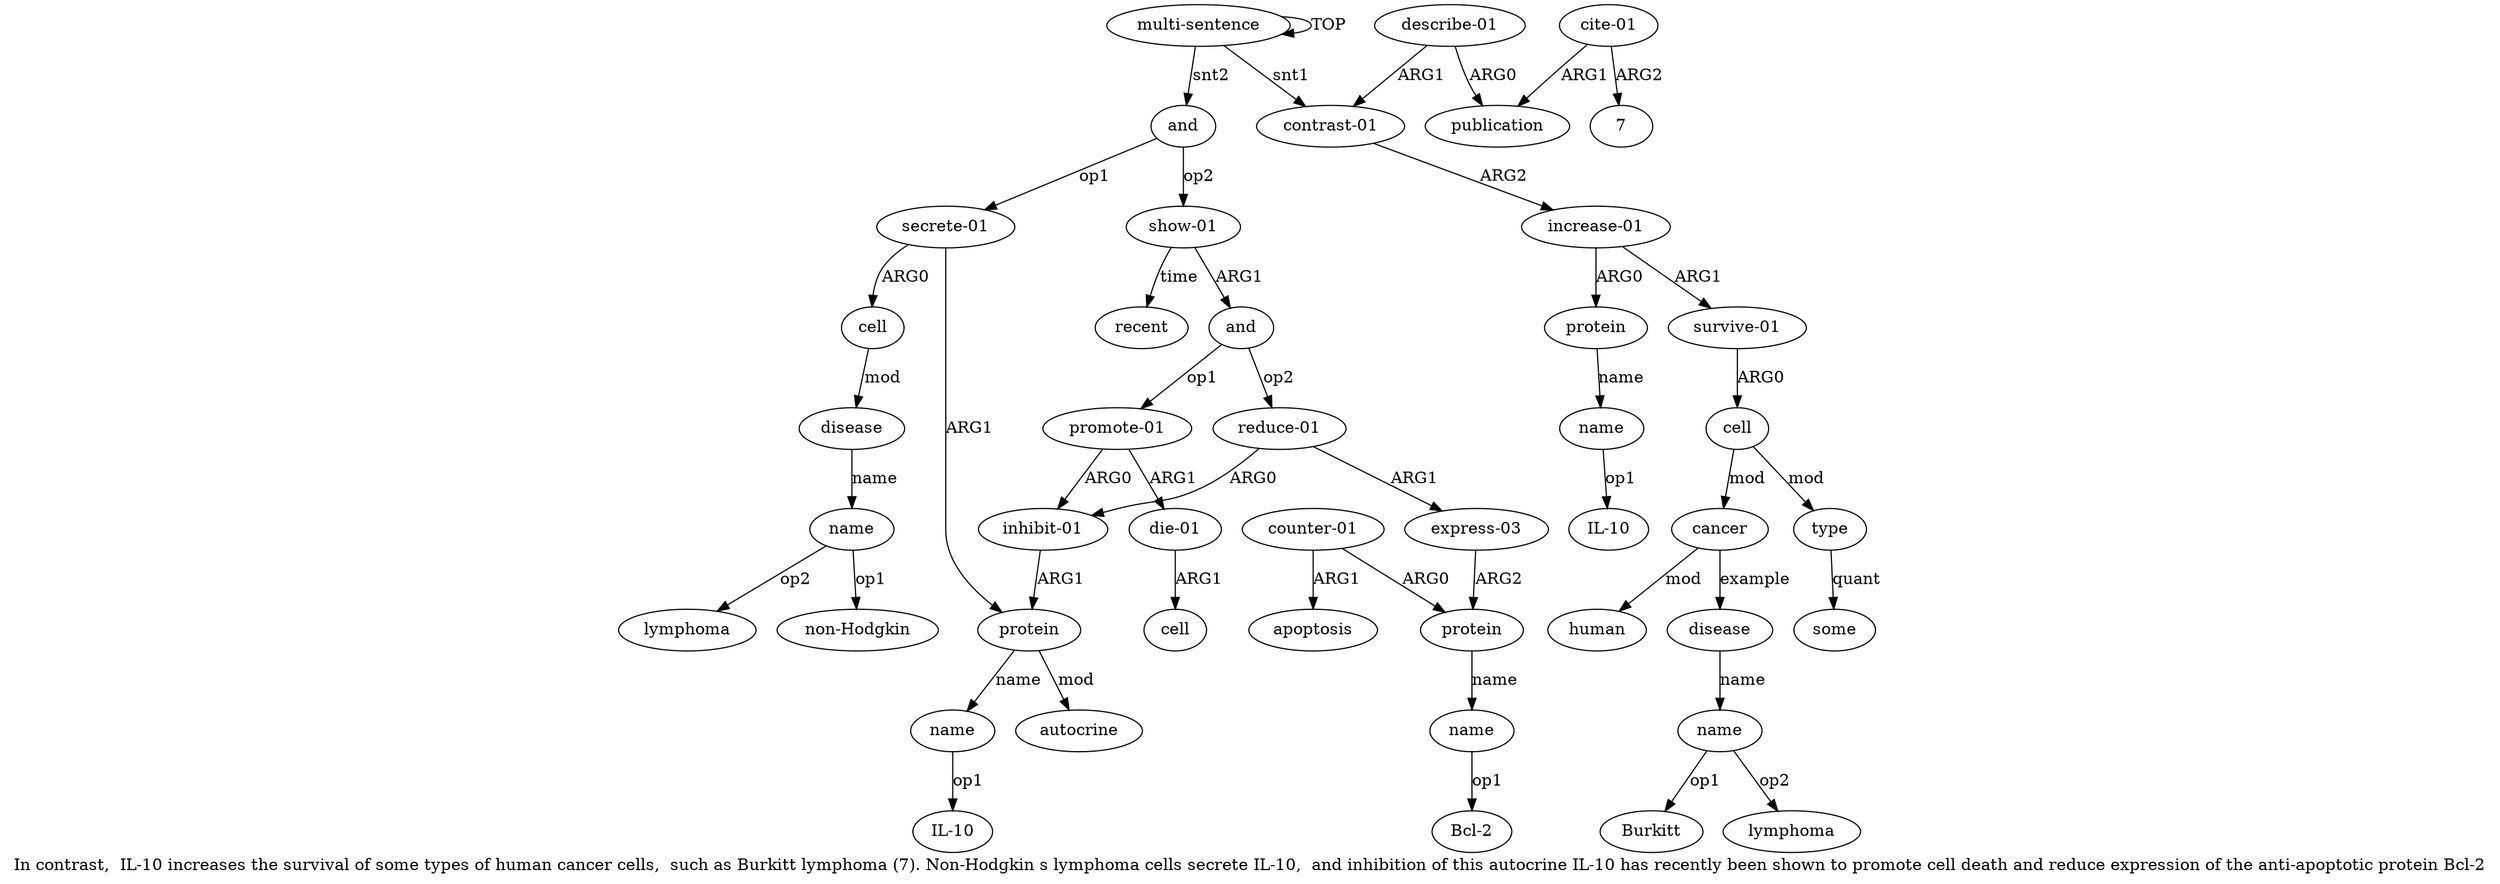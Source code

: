 digraph  {
	graph [label="In contrast,  IL-10 increases the survival of some types of human cancer cells,  such as Burkitt lymphoma (7). Non-Hodgkin s lymphoma \
cells secrete IL-10,  and inhibition of this autocrine IL-10 has recently been shown to promote cell death and reduce expression \
of the anti-apoptotic protein Bcl-2"];
	node [label="\N"];
	a20	 [color=black,
		gold_ind=20,
		gold_label=name,
		label=name,
		test_ind=20,
		test_label=name];
	"a20 lymphoma"	 [color=black,
		gold_ind=-1,
		gold_label=lymphoma,
		label=lymphoma,
		test_ind=-1,
		test_label=lymphoma];
	a20 -> "a20 lymphoma" [key=0,
	color=black,
	gold_label=op2,
	label=op2,
	test_label=op2];
"a20 non-Hodgkin" [color=black,
	gold_ind=-1,
	gold_label="non-Hodgkin",
	label="non-Hodgkin",
	test_ind=-1,
	test_label="non-Hodgkin"];
a20 -> "a20 non-Hodgkin" [key=0,
color=black,
gold_label=op1,
label=op1,
test_label=op1];
a21 [color=black,
gold_ind=21,
gold_label=protein,
label=protein,
test_ind=21,
test_label=protein];
a22 [color=black,
gold_ind=22,
gold_label=name,
label=name,
test_ind=22,
test_label=name];
a21 -> a22 [key=0,
color=black,
gold_label=name,
label=name,
test_label=name];
a23 [color=black,
gold_ind=23,
gold_label=autocrine,
label=autocrine,
test_ind=23,
test_label=autocrine];
a21 -> a23 [key=0,
color=black,
gold_label=mod,
label=mod,
test_label=mod];
"a22 IL-10" [color=black,
gold_ind=-1,
gold_label="IL-10",
label="IL-10",
test_ind=-1,
test_label="IL-10"];
a22 -> "a22 IL-10" [key=0,
color=black,
gold_label=op1,
label=op1,
test_label=op1];
a24 [color=black,
gold_ind=24,
gold_label="show-01",
label="show-01",
test_ind=24,
test_label="show-01"];
a25 [color=black,
gold_ind=25,
gold_label=and,
label=and,
test_ind=25,
test_label=and];
a24 -> a25 [key=0,
color=black,
gold_label=ARG1,
label=ARG1,
test_label=ARG1];
a36 [color=black,
gold_ind=36,
gold_label=recent,
label=recent,
test_ind=36,
test_label=recent];
a24 -> a36 [key=0,
color=black,
gold_label=time,
label=time,
test_label=time];
a26 [color=black,
gold_ind=26,
gold_label="promote-01",
label="promote-01",
test_ind=26,
test_label="promote-01"];
a25 -> a26 [key=0,
color=black,
gold_label=op1,
label=op1,
test_label=op1];
a30 [color=black,
gold_ind=30,
gold_label="reduce-01",
label="reduce-01",
test_ind=30,
test_label="reduce-01"];
a25 -> a30 [key=0,
color=black,
gold_label=op2,
label=op2,
test_label=op2];
a27 [color=black,
gold_ind=27,
gold_label="inhibit-01",
label="inhibit-01",
test_ind=27,
test_label="inhibit-01"];
a26 -> a27 [key=0,
color=black,
gold_label=ARG0,
label=ARG0,
test_label=ARG0];
a28 [color=black,
gold_ind=28,
gold_label="die-01",
label="die-01",
test_ind=28,
test_label="die-01"];
a26 -> a28 [key=0,
color=black,
gold_label=ARG1,
label=ARG1,
test_label=ARG1];
a27 -> a21 [key=0,
color=black,
gold_label=ARG1,
label=ARG1,
test_label=ARG1];
a29 [color=black,
gold_ind=29,
gold_label=cell,
label=cell,
test_ind=29,
test_label=cell];
a28 -> a29 [key=0,
color=black,
gold_label=ARG1,
label=ARG1,
test_label=ARG1];
a31 [color=black,
gold_ind=31,
gold_label="express-03",
label="express-03",
test_ind=31,
test_label="express-03"];
a32 [color=black,
gold_ind=32,
gold_label=protein,
label=protein,
test_ind=32,
test_label=protein];
a31 -> a32 [key=0,
color=black,
gold_label=ARG2,
label=ARG2,
test_label=ARG2];
a30 -> a27 [key=0,
color=black,
gold_label=ARG0,
label=ARG0,
test_label=ARG0];
a30 -> a31 [key=0,
color=black,
gold_label=ARG1,
label=ARG1,
test_label=ARG1];
a33 [color=black,
gold_ind=33,
gold_label=name,
label=name,
test_ind=33,
test_label=name];
"a33 Bcl-2" [color=black,
gold_ind=-1,
gold_label="Bcl-2",
label="Bcl-2",
test_ind=-1,
test_label="Bcl-2"];
a33 -> "a33 Bcl-2" [key=0,
color=black,
gold_label=op1,
label=op1,
test_label=op1];
"a4 IL-10" [color=black,
gold_ind=-1,
gold_label="IL-10",
label="IL-10",
test_ind=-1,
test_label="IL-10"];
a35 [color=black,
gold_ind=35,
gold_label=apoptosis,
label=apoptosis,
test_ind=35,
test_label=apoptosis];
a34 [color=black,
gold_ind=34,
gold_label="counter-01",
label="counter-01",
test_ind=34,
test_label="counter-01"];
a34 -> a35 [key=0,
color=black,
gold_label=ARG1,
label=ARG1,
test_label=ARG1];
a34 -> a32 [key=0,
color=black,
gold_label=ARG0,
label=ARG0,
test_label=ARG0];
"a15 7" [color=black,
gold_ind=-1,
gold_label=7,
label=7,
test_ind=-1,
test_label=7];
"a10 Burkitt" [color=black,
gold_ind=-1,
gold_label=Burkitt,
label=Burkitt,
test_ind=-1,
test_label=Burkitt];
a32 -> a33 [key=0,
color=black,
gold_label=name,
label=name,
test_label=name];
a15 [color=black,
gold_ind=15,
gold_label="cite-01",
label="cite-01",
test_ind=15,
test_label="cite-01"];
a15 -> "a15 7" [key=0,
color=black,
gold_label=ARG2,
label=ARG2,
test_label=ARG2];
a14 [color=black,
gold_ind=14,
gold_label=publication,
label=publication,
test_ind=14,
test_label=publication];
a15 -> a14 [key=0,
color=black,
gold_label=ARG1,
label=ARG1,
test_label=ARG1];
a17 [color=black,
gold_ind=17,
gold_label="secrete-01",
label="secrete-01",
test_ind=17,
test_label="secrete-01"];
a17 -> a21 [key=0,
color=black,
gold_label=ARG1,
label=ARG1,
test_label=ARG1];
a18 [color=black,
gold_ind=18,
gold_label=cell,
label=cell,
test_ind=18,
test_label=cell];
a17 -> a18 [key=0,
color=black,
gold_label=ARG0,
label=ARG0,
test_label=ARG0];
a16 [color=black,
gold_ind=16,
gold_label=and,
label=and,
test_ind=16,
test_label=and];
a16 -> a24 [key=0,
color=black,
gold_label=op2,
label=op2,
test_label=op2];
a16 -> a17 [key=0,
color=black,
gold_label=op1,
label=op1,
test_label=op1];
a11 [color=black,
gold_ind=11,
gold_label=type,
label=type,
test_ind=11,
test_label=type];
a12 [color=black,
gold_ind=12,
gold_label=some,
label=some,
test_ind=12,
test_label=some];
a11 -> a12 [key=0,
color=black,
gold_label=quant,
label=quant,
test_label=quant];
a10 [color=black,
gold_ind=10,
gold_label=name,
label=name,
test_ind=10,
test_label=name];
a10 -> "a10 Burkitt" [key=0,
color=black,
gold_label=op1,
label=op1,
test_label=op1];
"a10 lymphoma" [color=black,
gold_ind=-1,
gold_label=lymphoma,
label=lymphoma,
test_ind=-1,
test_label=lymphoma];
a10 -> "a10 lymphoma" [key=0,
color=black,
gold_label=op2,
label=op2,
test_label=op2];
a13 [color=black,
gold_ind=13,
gold_label="describe-01",
label="describe-01",
test_ind=13,
test_label="describe-01"];
a13 -> a14 [key=0,
color=black,
gold_label=ARG0,
label=ARG0,
test_label=ARG0];
a1 [color=black,
gold_ind=1,
gold_label="contrast-01",
label="contrast-01",
test_ind=1,
test_label="contrast-01"];
a13 -> a1 [key=0,
color=black,
gold_label=ARG1,
label=ARG1,
test_label=ARG1];
a19 [color=black,
gold_ind=19,
gold_label=disease,
label=disease,
test_ind=19,
test_label=disease];
a19 -> a20 [key=0,
color=black,
gold_label=name,
label=name,
test_label=name];
a18 -> a19 [key=0,
color=black,
gold_label=mod,
label=mod,
test_label=mod];
a2 [color=black,
gold_ind=2,
gold_label="increase-01",
label="increase-01",
test_ind=2,
test_label="increase-01"];
a1 -> a2 [key=0,
color=black,
gold_label=ARG2,
label=ARG2,
test_label=ARG2];
a0 [color=black,
gold_ind=0,
gold_label="multi-sentence",
label="multi-sentence",
test_ind=0,
test_label="multi-sentence"];
a0 -> a16 [key=0,
color=black,
gold_label=snt2,
label=snt2,
test_label=snt2];
a0 -> a1 [key=0,
color=black,
gold_label=snt1,
label=snt1,
test_label=snt1];
a0 -> a0 [key=0,
color=black,
gold_label=TOP,
label=TOP,
test_label=TOP];
a3 [color=black,
gold_ind=3,
gold_label=protein,
label=protein,
test_ind=3,
test_label=protein];
a4 [color=black,
gold_ind=4,
gold_label=name,
label=name,
test_ind=4,
test_label=name];
a3 -> a4 [key=0,
color=black,
gold_label=name,
label=name,
test_label=name];
a2 -> a3 [key=0,
color=black,
gold_label=ARG0,
label=ARG0,
test_label=ARG0];
a5 [color=black,
gold_ind=5,
gold_label="survive-01",
label="survive-01",
test_ind=5,
test_label="survive-01"];
a2 -> a5 [key=0,
color=black,
gold_label=ARG1,
label=ARG1,
test_label=ARG1];
a6 [color=black,
gold_ind=6,
gold_label=cell,
label=cell,
test_ind=6,
test_label=cell];
a5 -> a6 [key=0,
color=black,
gold_label=ARG0,
label=ARG0,
test_label=ARG0];
a4 -> "a4 IL-10" [key=0,
color=black,
gold_label=op1,
label=op1,
test_label=op1];
a7 [color=black,
gold_ind=7,
gold_label=cancer,
label=cancer,
test_ind=7,
test_label=cancer];
a9 [color=black,
gold_ind=9,
gold_label=disease,
label=disease,
test_ind=9,
test_label=disease];
a7 -> a9 [key=0,
color=black,
gold_label=example,
label=example,
test_label=example];
a8 [color=black,
gold_ind=8,
gold_label=human,
label=human,
test_ind=8,
test_label=human];
a7 -> a8 [key=0,
color=black,
gold_label=mod,
label=mod,
test_label=mod];
a6 -> a11 [key=0,
color=black,
gold_label=mod,
label=mod,
test_label=mod];
a6 -> a7 [key=0,
color=black,
gold_label=mod,
label=mod,
test_label=mod];
a9 -> a10 [key=0,
color=black,
gold_label=name,
label=name,
test_label=name];
}

